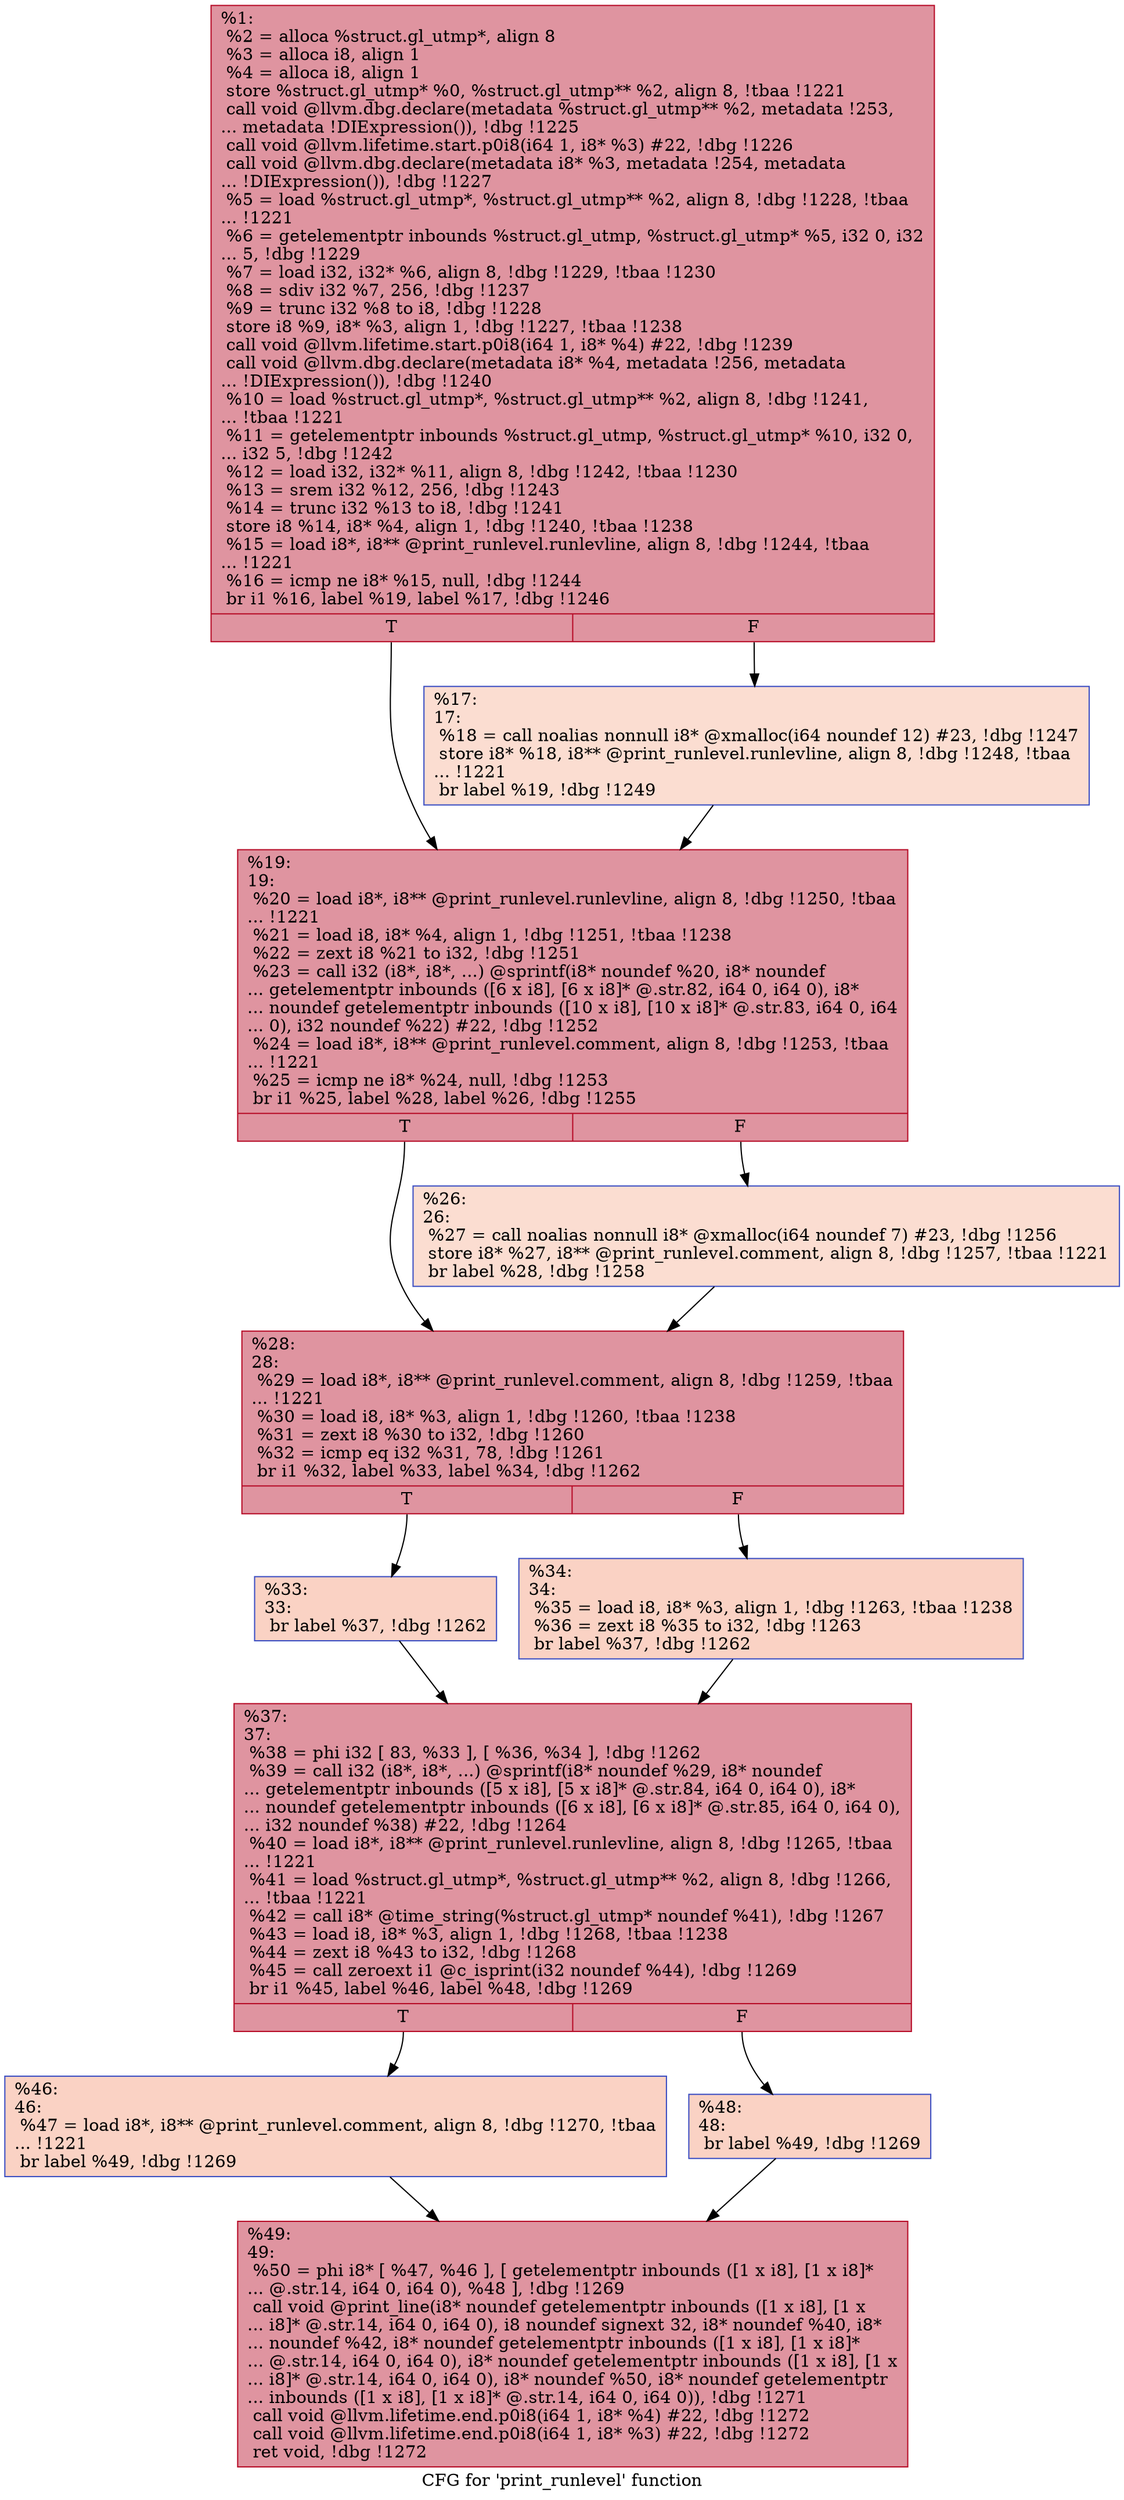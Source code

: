 digraph "CFG for 'print_runlevel' function" {
	label="CFG for 'print_runlevel' function";

	Node0x1186230 [shape=record,color="#b70d28ff", style=filled, fillcolor="#b70d2870",label="{%1:\l  %2 = alloca %struct.gl_utmp*, align 8\l  %3 = alloca i8, align 1\l  %4 = alloca i8, align 1\l  store %struct.gl_utmp* %0, %struct.gl_utmp** %2, align 8, !tbaa !1221\l  call void @llvm.dbg.declare(metadata %struct.gl_utmp** %2, metadata !253,\l... metadata !DIExpression()), !dbg !1225\l  call void @llvm.lifetime.start.p0i8(i64 1, i8* %3) #22, !dbg !1226\l  call void @llvm.dbg.declare(metadata i8* %3, metadata !254, metadata\l... !DIExpression()), !dbg !1227\l  %5 = load %struct.gl_utmp*, %struct.gl_utmp** %2, align 8, !dbg !1228, !tbaa\l... !1221\l  %6 = getelementptr inbounds %struct.gl_utmp, %struct.gl_utmp* %5, i32 0, i32\l... 5, !dbg !1229\l  %7 = load i32, i32* %6, align 8, !dbg !1229, !tbaa !1230\l  %8 = sdiv i32 %7, 256, !dbg !1237\l  %9 = trunc i32 %8 to i8, !dbg !1228\l  store i8 %9, i8* %3, align 1, !dbg !1227, !tbaa !1238\l  call void @llvm.lifetime.start.p0i8(i64 1, i8* %4) #22, !dbg !1239\l  call void @llvm.dbg.declare(metadata i8* %4, metadata !256, metadata\l... !DIExpression()), !dbg !1240\l  %10 = load %struct.gl_utmp*, %struct.gl_utmp** %2, align 8, !dbg !1241,\l... !tbaa !1221\l  %11 = getelementptr inbounds %struct.gl_utmp, %struct.gl_utmp* %10, i32 0,\l... i32 5, !dbg !1242\l  %12 = load i32, i32* %11, align 8, !dbg !1242, !tbaa !1230\l  %13 = srem i32 %12, 256, !dbg !1243\l  %14 = trunc i32 %13 to i8, !dbg !1241\l  store i8 %14, i8* %4, align 1, !dbg !1240, !tbaa !1238\l  %15 = load i8*, i8** @print_runlevel.runlevline, align 8, !dbg !1244, !tbaa\l... !1221\l  %16 = icmp ne i8* %15, null, !dbg !1244\l  br i1 %16, label %19, label %17, !dbg !1246\l|{<s0>T|<s1>F}}"];
	Node0x1186230:s0 -> Node0x1160d90;
	Node0x1186230:s1 -> Node0x1160d40;
	Node0x1160d40 [shape=record,color="#3d50c3ff", style=filled, fillcolor="#f7b39670",label="{%17:\l17:                                               \l  %18 = call noalias nonnull i8* @xmalloc(i64 noundef 12) #23, !dbg !1247\l  store i8* %18, i8** @print_runlevel.runlevline, align 8, !dbg !1248, !tbaa\l... !1221\l  br label %19, !dbg !1249\l}"];
	Node0x1160d40 -> Node0x1160d90;
	Node0x1160d90 [shape=record,color="#b70d28ff", style=filled, fillcolor="#b70d2870",label="{%19:\l19:                                               \l  %20 = load i8*, i8** @print_runlevel.runlevline, align 8, !dbg !1250, !tbaa\l... !1221\l  %21 = load i8, i8* %4, align 1, !dbg !1251, !tbaa !1238\l  %22 = zext i8 %21 to i32, !dbg !1251\l  %23 = call i32 (i8*, i8*, ...) @sprintf(i8* noundef %20, i8* noundef\l... getelementptr inbounds ([6 x i8], [6 x i8]* @.str.82, i64 0, i64 0), i8*\l... noundef getelementptr inbounds ([10 x i8], [10 x i8]* @.str.83, i64 0, i64\l... 0), i32 noundef %22) #22, !dbg !1252\l  %24 = load i8*, i8** @print_runlevel.comment, align 8, !dbg !1253, !tbaa\l... !1221\l  %25 = icmp ne i8* %24, null, !dbg !1253\l  br i1 %25, label %28, label %26, !dbg !1255\l|{<s0>T|<s1>F}}"];
	Node0x1160d90:s0 -> Node0x1160e30;
	Node0x1160d90:s1 -> Node0x1160de0;
	Node0x1160de0 [shape=record,color="#3d50c3ff", style=filled, fillcolor="#f7b39670",label="{%26:\l26:                                               \l  %27 = call noalias nonnull i8* @xmalloc(i64 noundef 7) #23, !dbg !1256\l  store i8* %27, i8** @print_runlevel.comment, align 8, !dbg !1257, !tbaa !1221\l  br label %28, !dbg !1258\l}"];
	Node0x1160de0 -> Node0x1160e30;
	Node0x1160e30 [shape=record,color="#b70d28ff", style=filled, fillcolor="#b70d2870",label="{%28:\l28:                                               \l  %29 = load i8*, i8** @print_runlevel.comment, align 8, !dbg !1259, !tbaa\l... !1221\l  %30 = load i8, i8* %3, align 1, !dbg !1260, !tbaa !1238\l  %31 = zext i8 %30 to i32, !dbg !1260\l  %32 = icmp eq i32 %31, 78, !dbg !1261\l  br i1 %32, label %33, label %34, !dbg !1262\l|{<s0>T|<s1>F}}"];
	Node0x1160e30:s0 -> Node0x1160e80;
	Node0x1160e30:s1 -> Node0x1160ed0;
	Node0x1160e80 [shape=record,color="#3d50c3ff", style=filled, fillcolor="#f4987a70",label="{%33:\l33:                                               \l  br label %37, !dbg !1262\l}"];
	Node0x1160e80 -> Node0x1160f20;
	Node0x1160ed0 [shape=record,color="#3d50c3ff", style=filled, fillcolor="#f4987a70",label="{%34:\l34:                                               \l  %35 = load i8, i8* %3, align 1, !dbg !1263, !tbaa !1238\l  %36 = zext i8 %35 to i32, !dbg !1263\l  br label %37, !dbg !1262\l}"];
	Node0x1160ed0 -> Node0x1160f20;
	Node0x1160f20 [shape=record,color="#b70d28ff", style=filled, fillcolor="#b70d2870",label="{%37:\l37:                                               \l  %38 = phi i32 [ 83, %33 ], [ %36, %34 ], !dbg !1262\l  %39 = call i32 (i8*, i8*, ...) @sprintf(i8* noundef %29, i8* noundef\l... getelementptr inbounds ([5 x i8], [5 x i8]* @.str.84, i64 0, i64 0), i8*\l... noundef getelementptr inbounds ([6 x i8], [6 x i8]* @.str.85, i64 0, i64 0),\l... i32 noundef %38) #22, !dbg !1264\l  %40 = load i8*, i8** @print_runlevel.runlevline, align 8, !dbg !1265, !tbaa\l... !1221\l  %41 = load %struct.gl_utmp*, %struct.gl_utmp** %2, align 8, !dbg !1266,\l... !tbaa !1221\l  %42 = call i8* @time_string(%struct.gl_utmp* noundef %41), !dbg !1267\l  %43 = load i8, i8* %3, align 1, !dbg !1268, !tbaa !1238\l  %44 = zext i8 %43 to i32, !dbg !1268\l  %45 = call zeroext i1 @c_isprint(i32 noundef %44), !dbg !1269\l  br i1 %45, label %46, label %48, !dbg !1269\l|{<s0>T|<s1>F}}"];
	Node0x1160f20:s0 -> Node0x1160f70;
	Node0x1160f20:s1 -> Node0x1160fc0;
	Node0x1160f70 [shape=record,color="#3d50c3ff", style=filled, fillcolor="#f4987a70",label="{%46:\l46:                                               \l  %47 = load i8*, i8** @print_runlevel.comment, align 8, !dbg !1270, !tbaa\l... !1221\l  br label %49, !dbg !1269\l}"];
	Node0x1160f70 -> Node0x1161010;
	Node0x1160fc0 [shape=record,color="#3d50c3ff", style=filled, fillcolor="#f4987a70",label="{%48:\l48:                                               \l  br label %49, !dbg !1269\l}"];
	Node0x1160fc0 -> Node0x1161010;
	Node0x1161010 [shape=record,color="#b70d28ff", style=filled, fillcolor="#b70d2870",label="{%49:\l49:                                               \l  %50 = phi i8* [ %47, %46 ], [ getelementptr inbounds ([1 x i8], [1 x i8]*\l... @.str.14, i64 0, i64 0), %48 ], !dbg !1269\l  call void @print_line(i8* noundef getelementptr inbounds ([1 x i8], [1 x\l... i8]* @.str.14, i64 0, i64 0), i8 noundef signext 32, i8* noundef %40, i8*\l... noundef %42, i8* noundef getelementptr inbounds ([1 x i8], [1 x i8]*\l... @.str.14, i64 0, i64 0), i8* noundef getelementptr inbounds ([1 x i8], [1 x\l... i8]* @.str.14, i64 0, i64 0), i8* noundef %50, i8* noundef getelementptr\l... inbounds ([1 x i8], [1 x i8]* @.str.14, i64 0, i64 0)), !dbg !1271\l  call void @llvm.lifetime.end.p0i8(i64 1, i8* %4) #22, !dbg !1272\l  call void @llvm.lifetime.end.p0i8(i64 1, i8* %3) #22, !dbg !1272\l  ret void, !dbg !1272\l}"];
}
